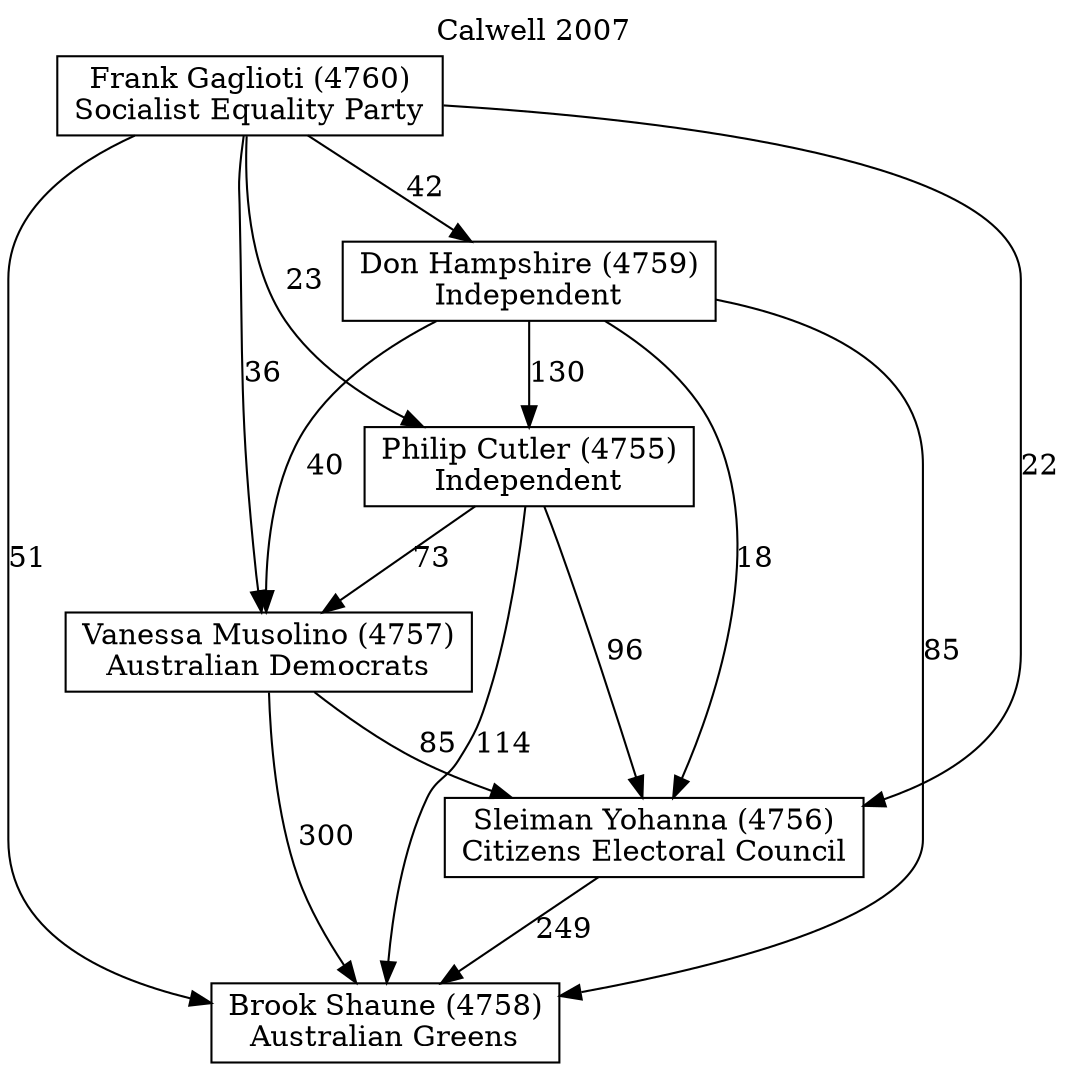 // House preference flow
digraph "Brook Shaune (4758)_Calwell_2007" {
	graph [label="Calwell 2007" labelloc=t mclimit=10]
	node [shape=box]
	"Brook Shaune (4758)" [label="Brook Shaune (4758)
Australian Greens"]
	"Sleiman Yohanna (4756)" [label="Sleiman Yohanna (4756)
Citizens Electoral Council"]
	"Vanessa Musolino (4757)" [label="Vanessa Musolino (4757)
Australian Democrats"]
	"Philip Cutler (4755)" [label="Philip Cutler (4755)
Independent"]
	"Don Hampshire (4759)" [label="Don Hampshire (4759)
Independent"]
	"Frank Gaglioti (4760)" [label="Frank Gaglioti (4760)
Socialist Equality Party"]
	"Brook Shaune (4758)" [label="Brook Shaune (4758)
Australian Greens"]
	"Vanessa Musolino (4757)" [label="Vanessa Musolino (4757)
Australian Democrats"]
	"Philip Cutler (4755)" [label="Philip Cutler (4755)
Independent"]
	"Don Hampshire (4759)" [label="Don Hampshire (4759)
Independent"]
	"Frank Gaglioti (4760)" [label="Frank Gaglioti (4760)
Socialist Equality Party"]
	"Brook Shaune (4758)" [label="Brook Shaune (4758)
Australian Greens"]
	"Philip Cutler (4755)" [label="Philip Cutler (4755)
Independent"]
	"Don Hampshire (4759)" [label="Don Hampshire (4759)
Independent"]
	"Frank Gaglioti (4760)" [label="Frank Gaglioti (4760)
Socialist Equality Party"]
	"Brook Shaune (4758)" [label="Brook Shaune (4758)
Australian Greens"]
	"Don Hampshire (4759)" [label="Don Hampshire (4759)
Independent"]
	"Frank Gaglioti (4760)" [label="Frank Gaglioti (4760)
Socialist Equality Party"]
	"Brook Shaune (4758)" [label="Brook Shaune (4758)
Australian Greens"]
	"Frank Gaglioti (4760)" [label="Frank Gaglioti (4760)
Socialist Equality Party"]
	"Frank Gaglioti (4760)" [label="Frank Gaglioti (4760)
Socialist Equality Party"]
	"Don Hampshire (4759)" [label="Don Hampshire (4759)
Independent"]
	"Frank Gaglioti (4760)" [label="Frank Gaglioti (4760)
Socialist Equality Party"]
	"Frank Gaglioti (4760)" [label="Frank Gaglioti (4760)
Socialist Equality Party"]
	"Philip Cutler (4755)" [label="Philip Cutler (4755)
Independent"]
	"Don Hampshire (4759)" [label="Don Hampshire (4759)
Independent"]
	"Frank Gaglioti (4760)" [label="Frank Gaglioti (4760)
Socialist Equality Party"]
	"Philip Cutler (4755)" [label="Philip Cutler (4755)
Independent"]
	"Frank Gaglioti (4760)" [label="Frank Gaglioti (4760)
Socialist Equality Party"]
	"Frank Gaglioti (4760)" [label="Frank Gaglioti (4760)
Socialist Equality Party"]
	"Don Hampshire (4759)" [label="Don Hampshire (4759)
Independent"]
	"Frank Gaglioti (4760)" [label="Frank Gaglioti (4760)
Socialist Equality Party"]
	"Frank Gaglioti (4760)" [label="Frank Gaglioti (4760)
Socialist Equality Party"]
	"Vanessa Musolino (4757)" [label="Vanessa Musolino (4757)
Australian Democrats"]
	"Philip Cutler (4755)" [label="Philip Cutler (4755)
Independent"]
	"Don Hampshire (4759)" [label="Don Hampshire (4759)
Independent"]
	"Frank Gaglioti (4760)" [label="Frank Gaglioti (4760)
Socialist Equality Party"]
	"Vanessa Musolino (4757)" [label="Vanessa Musolino (4757)
Australian Democrats"]
	"Don Hampshire (4759)" [label="Don Hampshire (4759)
Independent"]
	"Frank Gaglioti (4760)" [label="Frank Gaglioti (4760)
Socialist Equality Party"]
	"Vanessa Musolino (4757)" [label="Vanessa Musolino (4757)
Australian Democrats"]
	"Frank Gaglioti (4760)" [label="Frank Gaglioti (4760)
Socialist Equality Party"]
	"Frank Gaglioti (4760)" [label="Frank Gaglioti (4760)
Socialist Equality Party"]
	"Don Hampshire (4759)" [label="Don Hampshire (4759)
Independent"]
	"Frank Gaglioti (4760)" [label="Frank Gaglioti (4760)
Socialist Equality Party"]
	"Frank Gaglioti (4760)" [label="Frank Gaglioti (4760)
Socialist Equality Party"]
	"Philip Cutler (4755)" [label="Philip Cutler (4755)
Independent"]
	"Don Hampshire (4759)" [label="Don Hampshire (4759)
Independent"]
	"Frank Gaglioti (4760)" [label="Frank Gaglioti (4760)
Socialist Equality Party"]
	"Philip Cutler (4755)" [label="Philip Cutler (4755)
Independent"]
	"Frank Gaglioti (4760)" [label="Frank Gaglioti (4760)
Socialist Equality Party"]
	"Frank Gaglioti (4760)" [label="Frank Gaglioti (4760)
Socialist Equality Party"]
	"Don Hampshire (4759)" [label="Don Hampshire (4759)
Independent"]
	"Frank Gaglioti (4760)" [label="Frank Gaglioti (4760)
Socialist Equality Party"]
	"Frank Gaglioti (4760)" [label="Frank Gaglioti (4760)
Socialist Equality Party"]
	"Sleiman Yohanna (4756)" [label="Sleiman Yohanna (4756)
Citizens Electoral Council"]
	"Vanessa Musolino (4757)" [label="Vanessa Musolino (4757)
Australian Democrats"]
	"Philip Cutler (4755)" [label="Philip Cutler (4755)
Independent"]
	"Don Hampshire (4759)" [label="Don Hampshire (4759)
Independent"]
	"Frank Gaglioti (4760)" [label="Frank Gaglioti (4760)
Socialist Equality Party"]
	"Sleiman Yohanna (4756)" [label="Sleiman Yohanna (4756)
Citizens Electoral Council"]
	"Philip Cutler (4755)" [label="Philip Cutler (4755)
Independent"]
	"Don Hampshire (4759)" [label="Don Hampshire (4759)
Independent"]
	"Frank Gaglioti (4760)" [label="Frank Gaglioti (4760)
Socialist Equality Party"]
	"Sleiman Yohanna (4756)" [label="Sleiman Yohanna (4756)
Citizens Electoral Council"]
	"Don Hampshire (4759)" [label="Don Hampshire (4759)
Independent"]
	"Frank Gaglioti (4760)" [label="Frank Gaglioti (4760)
Socialist Equality Party"]
	"Sleiman Yohanna (4756)" [label="Sleiman Yohanna (4756)
Citizens Electoral Council"]
	"Frank Gaglioti (4760)" [label="Frank Gaglioti (4760)
Socialist Equality Party"]
	"Frank Gaglioti (4760)" [label="Frank Gaglioti (4760)
Socialist Equality Party"]
	"Don Hampshire (4759)" [label="Don Hampshire (4759)
Independent"]
	"Frank Gaglioti (4760)" [label="Frank Gaglioti (4760)
Socialist Equality Party"]
	"Frank Gaglioti (4760)" [label="Frank Gaglioti (4760)
Socialist Equality Party"]
	"Philip Cutler (4755)" [label="Philip Cutler (4755)
Independent"]
	"Don Hampshire (4759)" [label="Don Hampshire (4759)
Independent"]
	"Frank Gaglioti (4760)" [label="Frank Gaglioti (4760)
Socialist Equality Party"]
	"Philip Cutler (4755)" [label="Philip Cutler (4755)
Independent"]
	"Frank Gaglioti (4760)" [label="Frank Gaglioti (4760)
Socialist Equality Party"]
	"Frank Gaglioti (4760)" [label="Frank Gaglioti (4760)
Socialist Equality Party"]
	"Don Hampshire (4759)" [label="Don Hampshire (4759)
Independent"]
	"Frank Gaglioti (4760)" [label="Frank Gaglioti (4760)
Socialist Equality Party"]
	"Frank Gaglioti (4760)" [label="Frank Gaglioti (4760)
Socialist Equality Party"]
	"Vanessa Musolino (4757)" [label="Vanessa Musolino (4757)
Australian Democrats"]
	"Philip Cutler (4755)" [label="Philip Cutler (4755)
Independent"]
	"Don Hampshire (4759)" [label="Don Hampshire (4759)
Independent"]
	"Frank Gaglioti (4760)" [label="Frank Gaglioti (4760)
Socialist Equality Party"]
	"Vanessa Musolino (4757)" [label="Vanessa Musolino (4757)
Australian Democrats"]
	"Don Hampshire (4759)" [label="Don Hampshire (4759)
Independent"]
	"Frank Gaglioti (4760)" [label="Frank Gaglioti (4760)
Socialist Equality Party"]
	"Vanessa Musolino (4757)" [label="Vanessa Musolino (4757)
Australian Democrats"]
	"Frank Gaglioti (4760)" [label="Frank Gaglioti (4760)
Socialist Equality Party"]
	"Frank Gaglioti (4760)" [label="Frank Gaglioti (4760)
Socialist Equality Party"]
	"Don Hampshire (4759)" [label="Don Hampshire (4759)
Independent"]
	"Frank Gaglioti (4760)" [label="Frank Gaglioti (4760)
Socialist Equality Party"]
	"Frank Gaglioti (4760)" [label="Frank Gaglioti (4760)
Socialist Equality Party"]
	"Philip Cutler (4755)" [label="Philip Cutler (4755)
Independent"]
	"Don Hampshire (4759)" [label="Don Hampshire (4759)
Independent"]
	"Frank Gaglioti (4760)" [label="Frank Gaglioti (4760)
Socialist Equality Party"]
	"Philip Cutler (4755)" [label="Philip Cutler (4755)
Independent"]
	"Frank Gaglioti (4760)" [label="Frank Gaglioti (4760)
Socialist Equality Party"]
	"Frank Gaglioti (4760)" [label="Frank Gaglioti (4760)
Socialist Equality Party"]
	"Don Hampshire (4759)" [label="Don Hampshire (4759)
Independent"]
	"Frank Gaglioti (4760)" [label="Frank Gaglioti (4760)
Socialist Equality Party"]
	"Frank Gaglioti (4760)" [label="Frank Gaglioti (4760)
Socialist Equality Party"]
	"Sleiman Yohanna (4756)" -> "Brook Shaune (4758)" [label=249]
	"Vanessa Musolino (4757)" -> "Sleiman Yohanna (4756)" [label=85]
	"Philip Cutler (4755)" -> "Vanessa Musolino (4757)" [label=73]
	"Don Hampshire (4759)" -> "Philip Cutler (4755)" [label=130]
	"Frank Gaglioti (4760)" -> "Don Hampshire (4759)" [label=42]
	"Vanessa Musolino (4757)" -> "Brook Shaune (4758)" [label=300]
	"Philip Cutler (4755)" -> "Brook Shaune (4758)" [label=114]
	"Don Hampshire (4759)" -> "Brook Shaune (4758)" [label=85]
	"Frank Gaglioti (4760)" -> "Brook Shaune (4758)" [label=51]
	"Frank Gaglioti (4760)" -> "Philip Cutler (4755)" [label=23]
	"Don Hampshire (4759)" -> "Vanessa Musolino (4757)" [label=40]
	"Frank Gaglioti (4760)" -> "Vanessa Musolino (4757)" [label=36]
	"Philip Cutler (4755)" -> "Sleiman Yohanna (4756)" [label=96]
	"Don Hampshire (4759)" -> "Sleiman Yohanna (4756)" [label=18]
	"Frank Gaglioti (4760)" -> "Sleiman Yohanna (4756)" [label=22]
}
